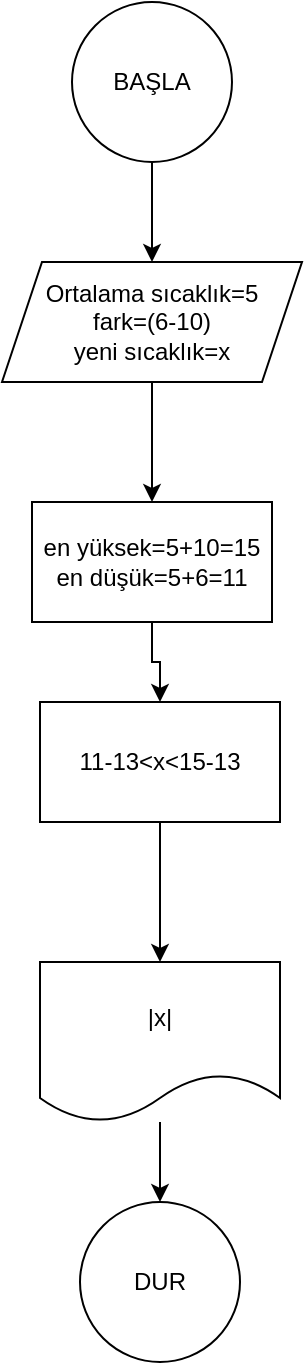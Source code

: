 <mxfile version="14.9.9" type="device"><diagram id="2RPjGNMkZ-oSy_-4AUNz" name="Page-1"><mxGraphModel dx="1422" dy="762" grid="1" gridSize="10" guides="1" tooltips="1" connect="1" arrows="1" fold="1" page="1" pageScale="1" pageWidth="827" pageHeight="1169" math="0" shadow="0"><root><mxCell id="0"/><mxCell id="1" parent="0"/><mxCell id="K5cP057lWkEOaoWrDiA8-5" value="" style="edgeStyle=orthogonalEdgeStyle;rounded=0;orthogonalLoop=1;jettySize=auto;html=1;" edge="1" parent="1" source="K5cP057lWkEOaoWrDiA8-1"><mxGeometry relative="1" as="geometry"><mxPoint x="410" y="210" as="targetPoint"/></mxGeometry></mxCell><mxCell id="K5cP057lWkEOaoWrDiA8-1" value="BAŞLA" style="ellipse;whiteSpace=wrap;html=1;aspect=fixed;" vertex="1" parent="1"><mxGeometry x="370" y="80" width="80" height="80" as="geometry"/></mxCell><mxCell id="K5cP057lWkEOaoWrDiA8-2" value="DUR" style="ellipse;whiteSpace=wrap;html=1;aspect=fixed;" vertex="1" parent="1"><mxGeometry x="374" y="680" width="80" height="80" as="geometry"/></mxCell><mxCell id="K5cP057lWkEOaoWrDiA8-10" value="" style="edgeStyle=orthogonalEdgeStyle;rounded=0;orthogonalLoop=1;jettySize=auto;html=1;" edge="1" parent="1" source="K5cP057lWkEOaoWrDiA8-8" target="K5cP057lWkEOaoWrDiA8-9"><mxGeometry relative="1" as="geometry"/></mxCell><mxCell id="K5cP057lWkEOaoWrDiA8-8" value="en yüksek=5+10=15&lt;br&gt;en düşük=5+6=11" style="rounded=0;whiteSpace=wrap;html=1;" vertex="1" parent="1"><mxGeometry x="350" y="330" width="120" height="60" as="geometry"/></mxCell><mxCell id="K5cP057lWkEOaoWrDiA8-12" value="" style="edgeStyle=orthogonalEdgeStyle;rounded=0;orthogonalLoop=1;jettySize=auto;html=1;" edge="1" parent="1" source="K5cP057lWkEOaoWrDiA8-9" target="K5cP057lWkEOaoWrDiA8-11"><mxGeometry relative="1" as="geometry"/></mxCell><mxCell id="K5cP057lWkEOaoWrDiA8-9" value="11-13&amp;lt;x&amp;lt;15-13" style="rounded=0;whiteSpace=wrap;html=1;" vertex="1" parent="1"><mxGeometry x="354" y="430" width="120" height="60" as="geometry"/></mxCell><mxCell id="K5cP057lWkEOaoWrDiA8-13" value="" style="edgeStyle=orthogonalEdgeStyle;rounded=0;orthogonalLoop=1;jettySize=auto;html=1;" edge="1" parent="1" source="K5cP057lWkEOaoWrDiA8-11" target="K5cP057lWkEOaoWrDiA8-2"><mxGeometry relative="1" as="geometry"/></mxCell><mxCell id="K5cP057lWkEOaoWrDiA8-11" value="|x|" style="shape=document;whiteSpace=wrap;html=1;boundedLbl=1;rounded=0;" vertex="1" parent="1"><mxGeometry x="354" y="560" width="120" height="80" as="geometry"/></mxCell><mxCell id="K5cP057lWkEOaoWrDiA8-15" value="" style="edgeStyle=orthogonalEdgeStyle;rounded=0;orthogonalLoop=1;jettySize=auto;html=1;" edge="1" parent="1" source="K5cP057lWkEOaoWrDiA8-14" target="K5cP057lWkEOaoWrDiA8-8"><mxGeometry relative="1" as="geometry"/></mxCell><mxCell id="K5cP057lWkEOaoWrDiA8-14" value="&lt;span&gt;Ortalama sıcaklık=5&lt;/span&gt;&lt;br&gt;&lt;span&gt;fark=(6-10)&lt;/span&gt;&lt;br&gt;&lt;span&gt;yeni sıcaklık=x&lt;/span&gt;" style="shape=parallelogram;perimeter=parallelogramPerimeter;whiteSpace=wrap;html=1;fixedSize=1;" vertex="1" parent="1"><mxGeometry x="335" y="210" width="150" height="60" as="geometry"/></mxCell></root></mxGraphModel></diagram></mxfile>